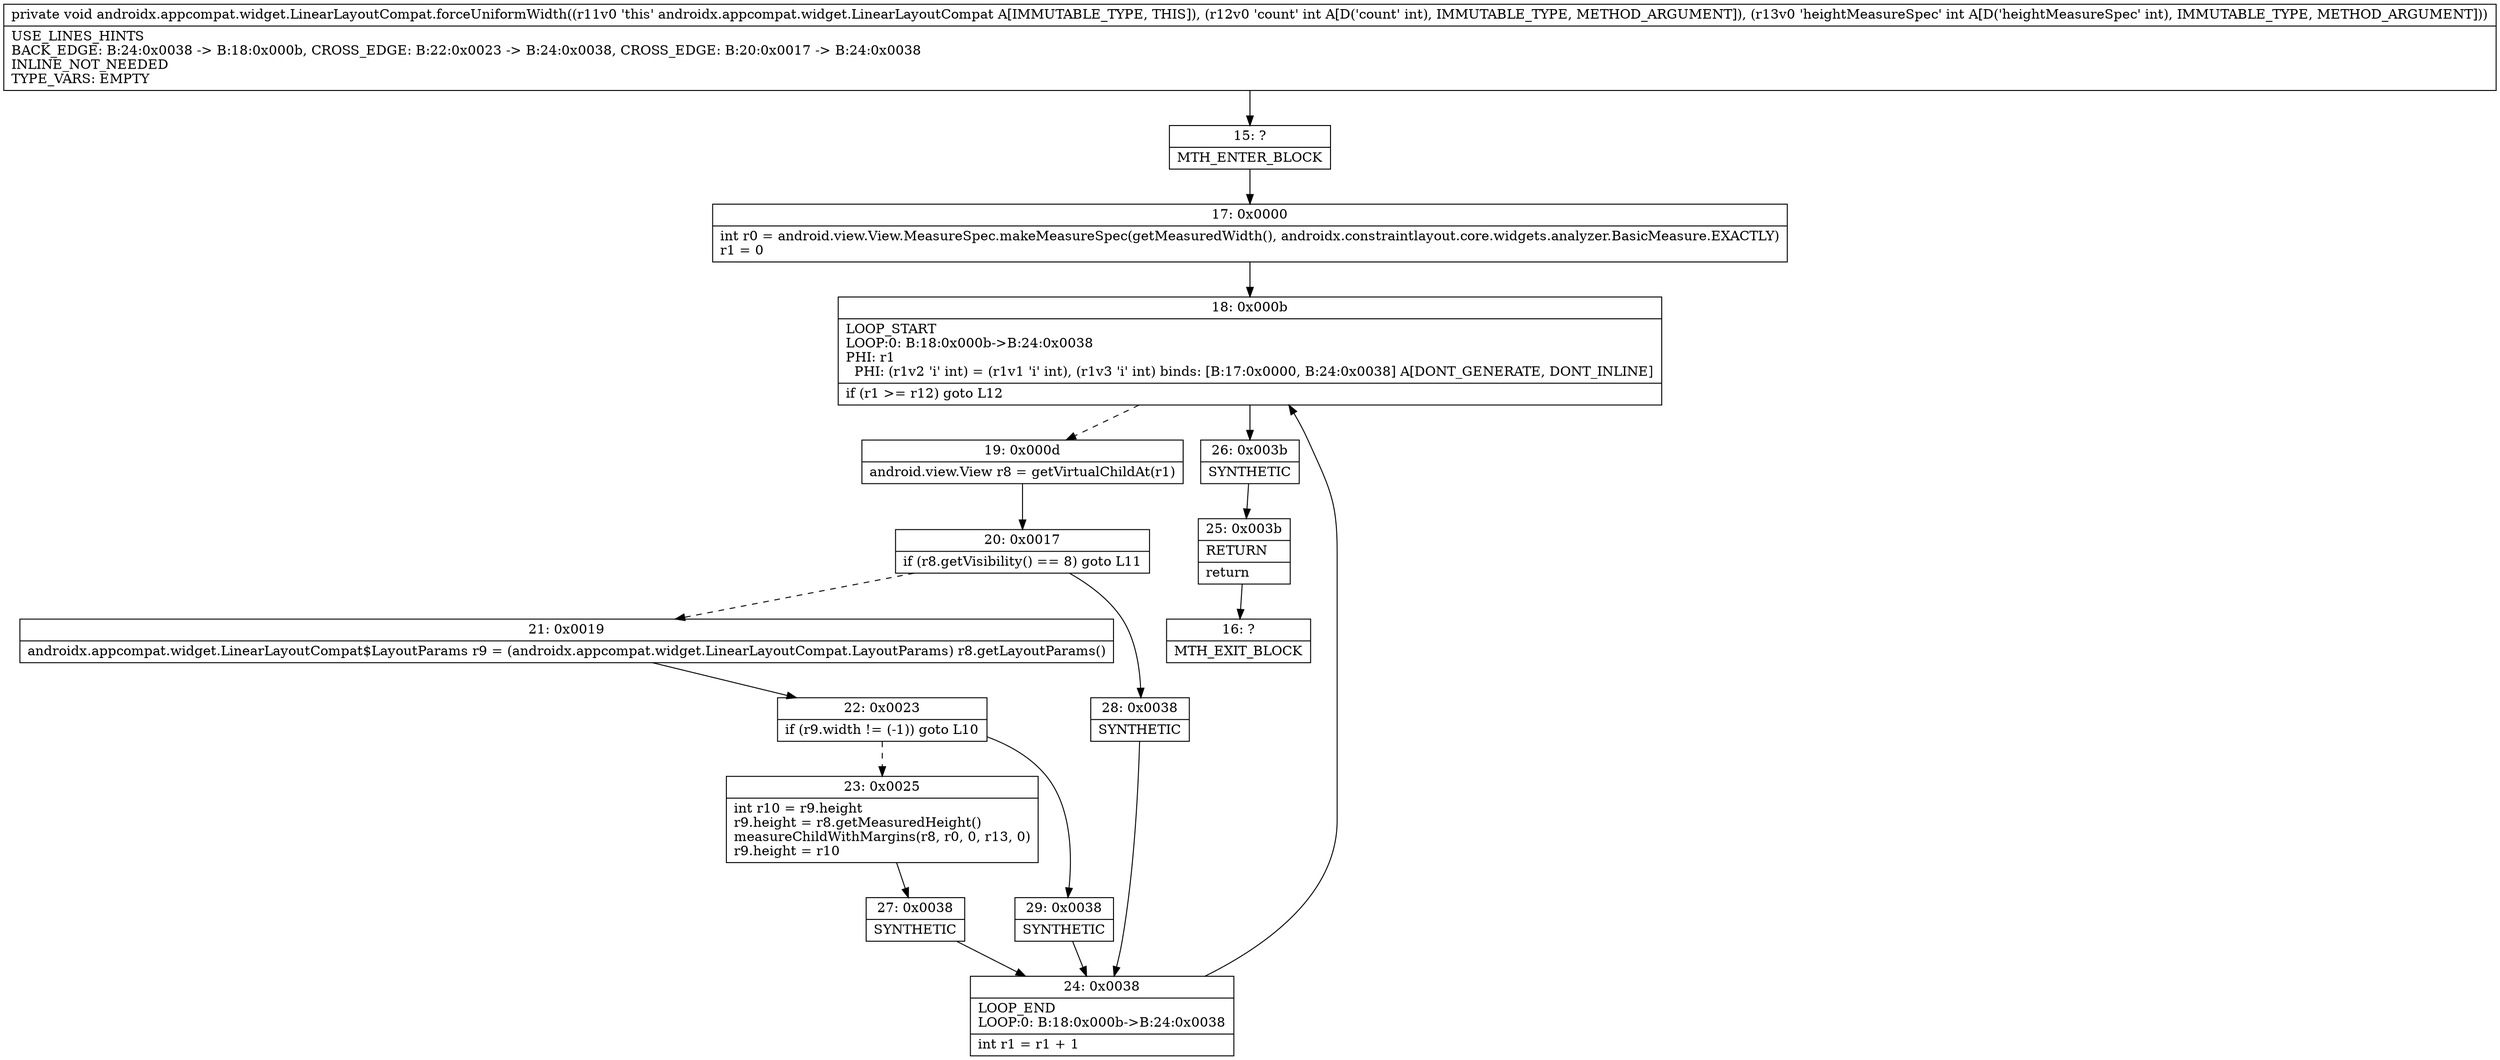 digraph "CFG forandroidx.appcompat.widget.LinearLayoutCompat.forceUniformWidth(II)V" {
Node_15 [shape=record,label="{15\:\ ?|MTH_ENTER_BLOCK\l}"];
Node_17 [shape=record,label="{17\:\ 0x0000|int r0 = android.view.View.MeasureSpec.makeMeasureSpec(getMeasuredWidth(), androidx.constraintlayout.core.widgets.analyzer.BasicMeasure.EXACTLY)\lr1 = 0\l}"];
Node_18 [shape=record,label="{18\:\ 0x000b|LOOP_START\lLOOP:0: B:18:0x000b\-\>B:24:0x0038\lPHI: r1 \l  PHI: (r1v2 'i' int) = (r1v1 'i' int), (r1v3 'i' int) binds: [B:17:0x0000, B:24:0x0038] A[DONT_GENERATE, DONT_INLINE]\l|if (r1 \>= r12) goto L12\l}"];
Node_19 [shape=record,label="{19\:\ 0x000d|android.view.View r8 = getVirtualChildAt(r1)\l}"];
Node_20 [shape=record,label="{20\:\ 0x0017|if (r8.getVisibility() == 8) goto L11\l}"];
Node_21 [shape=record,label="{21\:\ 0x0019|androidx.appcompat.widget.LinearLayoutCompat$LayoutParams r9 = (androidx.appcompat.widget.LinearLayoutCompat.LayoutParams) r8.getLayoutParams()\l}"];
Node_22 [shape=record,label="{22\:\ 0x0023|if (r9.width != (\-1)) goto L10\l}"];
Node_23 [shape=record,label="{23\:\ 0x0025|int r10 = r9.height\lr9.height = r8.getMeasuredHeight()\lmeasureChildWithMargins(r8, r0, 0, r13, 0)\lr9.height = r10\l}"];
Node_27 [shape=record,label="{27\:\ 0x0038|SYNTHETIC\l}"];
Node_24 [shape=record,label="{24\:\ 0x0038|LOOP_END\lLOOP:0: B:18:0x000b\-\>B:24:0x0038\l|int r1 = r1 + 1\l}"];
Node_29 [shape=record,label="{29\:\ 0x0038|SYNTHETIC\l}"];
Node_28 [shape=record,label="{28\:\ 0x0038|SYNTHETIC\l}"];
Node_26 [shape=record,label="{26\:\ 0x003b|SYNTHETIC\l}"];
Node_25 [shape=record,label="{25\:\ 0x003b|RETURN\l|return\l}"];
Node_16 [shape=record,label="{16\:\ ?|MTH_EXIT_BLOCK\l}"];
MethodNode[shape=record,label="{private void androidx.appcompat.widget.LinearLayoutCompat.forceUniformWidth((r11v0 'this' androidx.appcompat.widget.LinearLayoutCompat A[IMMUTABLE_TYPE, THIS]), (r12v0 'count' int A[D('count' int), IMMUTABLE_TYPE, METHOD_ARGUMENT]), (r13v0 'heightMeasureSpec' int A[D('heightMeasureSpec' int), IMMUTABLE_TYPE, METHOD_ARGUMENT]))  | USE_LINES_HINTS\lBACK_EDGE: B:24:0x0038 \-\> B:18:0x000b, CROSS_EDGE: B:22:0x0023 \-\> B:24:0x0038, CROSS_EDGE: B:20:0x0017 \-\> B:24:0x0038\lINLINE_NOT_NEEDED\lTYPE_VARS: EMPTY\l}"];
MethodNode -> Node_15;Node_15 -> Node_17;
Node_17 -> Node_18;
Node_18 -> Node_19[style=dashed];
Node_18 -> Node_26;
Node_19 -> Node_20;
Node_20 -> Node_21[style=dashed];
Node_20 -> Node_28;
Node_21 -> Node_22;
Node_22 -> Node_23[style=dashed];
Node_22 -> Node_29;
Node_23 -> Node_27;
Node_27 -> Node_24;
Node_24 -> Node_18;
Node_29 -> Node_24;
Node_28 -> Node_24;
Node_26 -> Node_25;
Node_25 -> Node_16;
}

